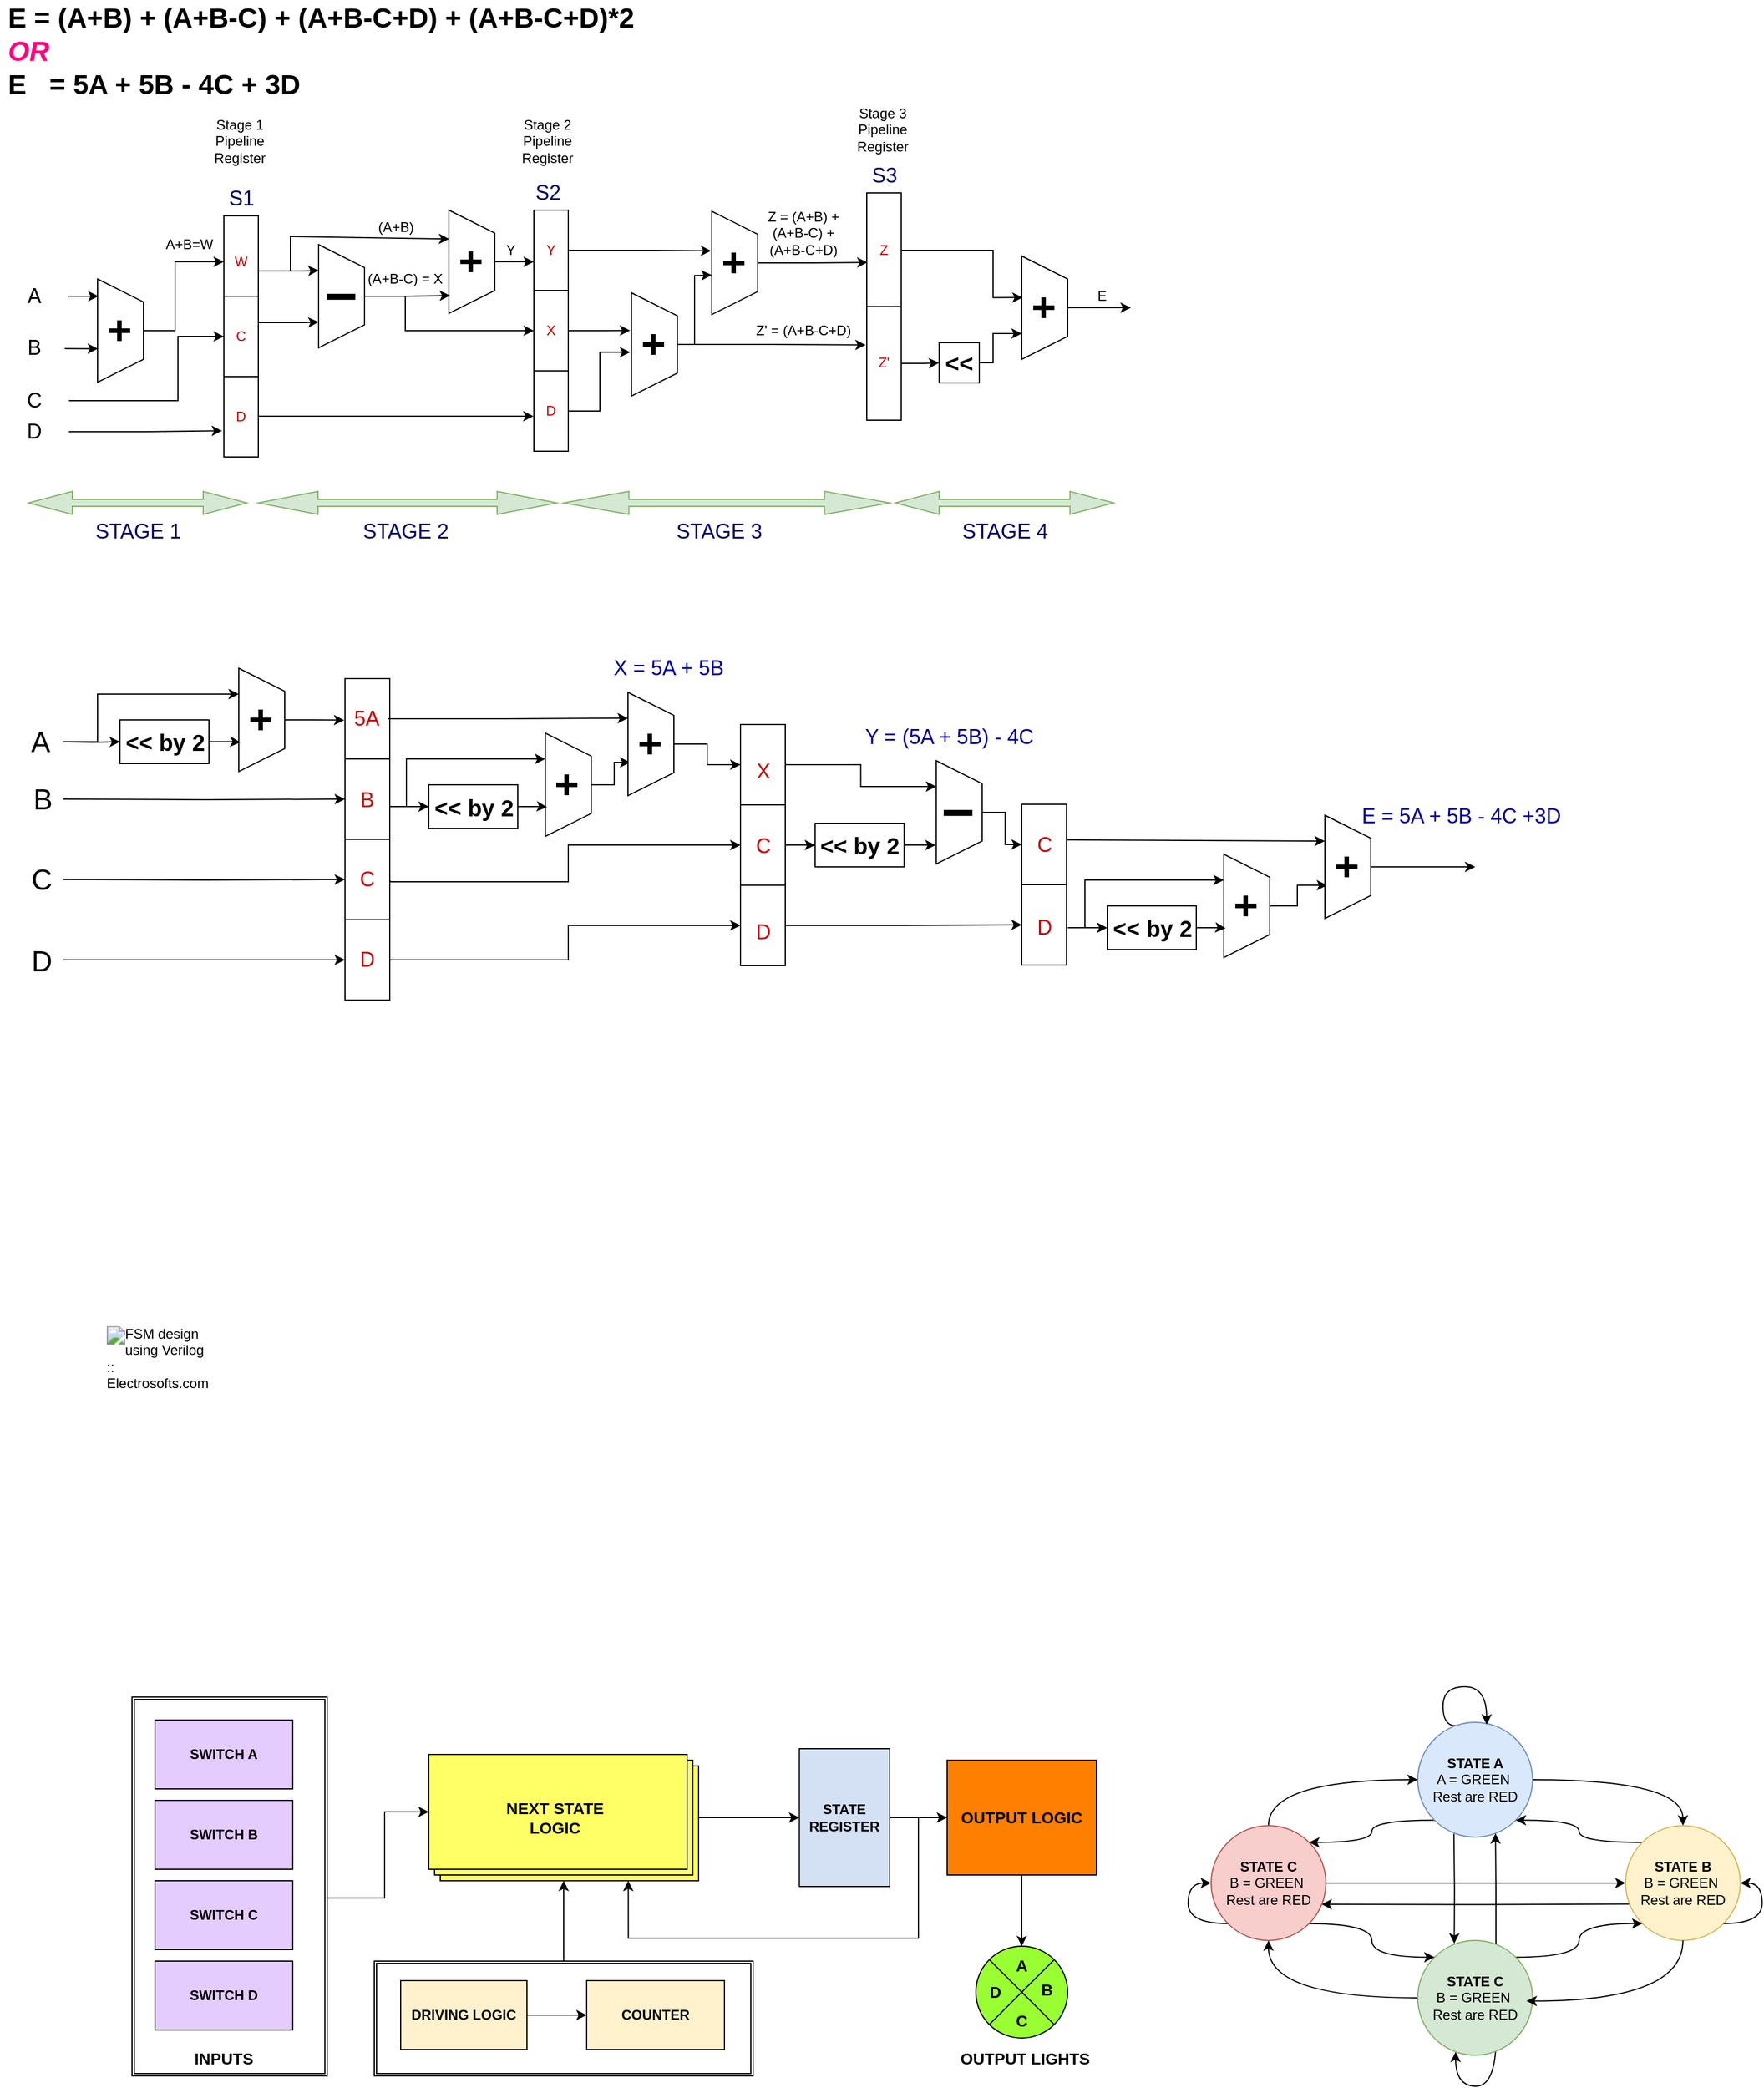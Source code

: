 <mxfile version="28.0.7">
  <diagram name="Page-1" id="_oAilhtV4cPBUMFtfc5y">
    <mxGraphModel dx="1478" dy="1663" grid="1" gridSize="10" guides="1" tooltips="1" connect="1" arrows="1" fold="1" page="1" pageScale="1" pageWidth="850" pageHeight="1100" math="0" shadow="0">
      <root>
        <mxCell id="0" />
        <mxCell id="1" parent="0" />
        <mxCell id="R9ZdVDWzcC7xUmS6zR7n-75" style="edgeStyle=orthogonalEdgeStyle;curved=1;rounded=0;orthogonalLoop=1;jettySize=auto;html=1;exitX=1;exitY=1;exitDx=0;exitDy=0;entryX=0.5;entryY=1;entryDx=0;entryDy=0;" edge="1" parent="1">
          <mxGeometry relative="1" as="geometry">
            <mxPoint x="1328.255" y="1684.305" as="sourcePoint" />
            <mxPoint x="1292.9" y="1698.95" as="targetPoint" />
            <Array as="points">
              <mxPoint x="1327.9" y="1728.95" />
              <mxPoint x="1292.9" y="1728.95" />
            </Array>
          </mxGeometry>
        </mxCell>
        <mxCell id="R9ZdVDWzcC7xUmS6zR7n-36" style="edgeStyle=orthogonalEdgeStyle;rounded=0;orthogonalLoop=1;jettySize=auto;html=1;" edge="1" parent="1" source="R9ZdVDWzcC7xUmS6zR7n-23" target="R9ZdVDWzcC7xUmS6zR7n-21">
          <mxGeometry relative="1" as="geometry" />
        </mxCell>
        <mxCell id="R9ZdVDWzcC7xUmS6zR7n-23" value="" style="shape=ext;double=1;rounded=0;whiteSpace=wrap;html=1;" vertex="1" parent="1">
          <mxGeometry x="351" y="1620" width="330" height="100" as="geometry" />
        </mxCell>
        <mxCell id="R9ZdVDWzcC7xUmS6zR7n-17" value="" style="shape=ext;double=1;rounded=0;whiteSpace=wrap;html=1;" vertex="1" parent="1">
          <mxGeometry x="140" y="1390" width="170" height="330" as="geometry" />
        </mxCell>
        <mxCell id="0gTN9KxVM-yiQhk3yRb8-19" value="" style="rounded=0;whiteSpace=wrap;html=1;" parent="1" vertex="1">
          <mxGeometry x="220" y="100" width="30" height="70" as="geometry" />
        </mxCell>
        <mxCell id="0gTN9KxVM-yiQhk3yRb8-20" value="" style="rounded=0;whiteSpace=wrap;html=1;" parent="1" vertex="1">
          <mxGeometry x="220" y="170" width="30" height="70" as="geometry" />
        </mxCell>
        <mxCell id="0gTN9KxVM-yiQhk3yRb8-21" value="" style="rounded=0;whiteSpace=wrap;html=1;" parent="1" vertex="1">
          <mxGeometry x="220" y="240" width="30" height="70" as="geometry" />
        </mxCell>
        <mxCell id="0gTN9KxVM-yiQhk3yRb8-2" value="&lt;b&gt;&lt;font style=&quot;font-size: 36px;&quot;&gt;+&lt;/font&gt;&lt;/b&gt;" style="shape=trapezoid;perimeter=trapezoidPerimeter;whiteSpace=wrap;html=1;fixedSize=1;rotation=90;" parent="1" vertex="1">
          <mxGeometry x="85" y="180" width="90" height="40" as="geometry" />
        </mxCell>
        <mxCell id="0gTN9KxVM-yiQhk3yRb8-3" value="&lt;span style=&quot;font-size: 18px;&quot;&gt;A&lt;/span&gt;" style="text;html=1;align=center;verticalAlign=middle;whiteSpace=wrap;rounded=0;" parent="1" vertex="1">
          <mxGeometry x="25" y="155" width="60" height="30" as="geometry" />
        </mxCell>
        <mxCell id="0gTN9KxVM-yiQhk3yRb8-4" value="&lt;span style=&quot;font-size: 18px;&quot;&gt;B&lt;/span&gt;" style="text;html=1;align=center;verticalAlign=middle;whiteSpace=wrap;rounded=0;" parent="1" vertex="1">
          <mxGeometry x="25" y="200" width="60" height="30" as="geometry" />
        </mxCell>
        <mxCell id="0gTN9KxVM-yiQhk3yRb8-5" style="edgeStyle=orthogonalEdgeStyle;rounded=0;orthogonalLoop=1;jettySize=auto;html=1;exitX=1;exitY=0.5;exitDx=0;exitDy=0;entryX=0.175;entryY=0.955;entryDx=0;entryDy=0;entryPerimeter=0;" parent="1" edge="1">
          <mxGeometry relative="1" as="geometry">
            <mxPoint x="84" y="170" as="sourcePoint" />
            <mxPoint x="110.8" y="170.75" as="targetPoint" />
          </mxGeometry>
        </mxCell>
        <mxCell id="0gTN9KxVM-yiQhk3yRb8-6" style="edgeStyle=orthogonalEdgeStyle;rounded=0;orthogonalLoop=1;jettySize=auto;html=1;exitX=0.939;exitY=0.522;exitDx=0;exitDy=0;entryX=0.677;entryY=1.066;entryDx=0;entryDy=0;entryPerimeter=0;exitPerimeter=0;" parent="1" source="0gTN9KxVM-yiQhk3yRb8-4" edge="1">
          <mxGeometry relative="1" as="geometry">
            <mxPoint x="88" y="215" as="sourcePoint" />
            <mxPoint x="110.36" y="215.93" as="targetPoint" />
          </mxGeometry>
        </mxCell>
        <mxCell id="0gTN9KxVM-yiQhk3yRb8-8" style="edgeStyle=orthogonalEdgeStyle;rounded=0;orthogonalLoop=1;jettySize=auto;html=1;entryX=0.25;entryY=0.5;entryDx=0;entryDy=0;entryPerimeter=0;" parent="1" source="0gTN9KxVM-yiQhk3yRb8-2" target="0gTN9KxVM-yiQhk3yRb8-15" edge="1">
          <mxGeometry relative="1" as="geometry">
            <mxPoint x="220.99" y="200.25" as="targetPoint" />
          </mxGeometry>
        </mxCell>
        <mxCell id="0gTN9KxVM-yiQhk3yRb8-25" style="edgeStyle=orthogonalEdgeStyle;rounded=0;orthogonalLoop=1;jettySize=auto;html=1;entryX=0.25;entryY=0.5;entryDx=0;entryDy=0;entryPerimeter=0;" parent="1" source="0gTN9KxVM-yiQhk3yRb8-9" target="0gTN9KxVM-yiQhk3yRb8-16" edge="1">
          <mxGeometry relative="1" as="geometry">
            <Array as="points">
              <mxPoint x="180" y="261" />
              <mxPoint x="180" y="205" />
            </Array>
          </mxGeometry>
        </mxCell>
        <mxCell id="0gTN9KxVM-yiQhk3yRb8-9" value="&lt;span style=&quot;font-size: 18px;&quot;&gt;C&lt;/span&gt;" style="text;html=1;align=center;verticalAlign=middle;whiteSpace=wrap;rounded=0;" parent="1" vertex="1">
          <mxGeometry x="25" y="246" width="60" height="30" as="geometry" />
        </mxCell>
        <mxCell id="0gTN9KxVM-yiQhk3yRb8-10" value="&lt;span style=&quot;font-size: 18px;&quot;&gt;D&lt;/span&gt;" style="text;html=1;align=center;verticalAlign=middle;whiteSpace=wrap;rounded=0;" parent="1" vertex="1">
          <mxGeometry x="25" y="273" width="60" height="30" as="geometry" />
        </mxCell>
        <mxCell id="0gTN9KxVM-yiQhk3yRb8-13" style="edgeStyle=orthogonalEdgeStyle;rounded=0;orthogonalLoop=1;jettySize=auto;html=1;entryX=-0.053;entryY=0.939;entryDx=0;entryDy=0;entryPerimeter=0;" parent="1" source="0gTN9KxVM-yiQhk3yRb8-10" edge="1">
          <mxGeometry relative="1" as="geometry">
            <mxPoint x="218.41" y="287.19" as="targetPoint" />
          </mxGeometry>
        </mxCell>
        <mxCell id="0gTN9KxVM-yiQhk3yRb8-14" value="&lt;font style=&quot;font-size: 12px;&quot;&gt;A+B=W&lt;/font&gt;" style="text;html=1;align=center;verticalAlign=middle;whiteSpace=wrap;rounded=0;" parent="1" vertex="1">
          <mxGeometry x="160" y="110" width="60" height="30" as="geometry" />
        </mxCell>
        <mxCell id="0gTN9KxVM-yiQhk3yRb8-34" style="edgeStyle=orthogonalEdgeStyle;rounded=0;orthogonalLoop=1;jettySize=auto;html=1;exitX=0.75;exitY=0;exitDx=0;exitDy=0;entryX=0.25;entryY=1;entryDx=0;entryDy=0;" parent="1" source="0gTN9KxVM-yiQhk3yRb8-15" target="0gTN9KxVM-yiQhk3yRb8-33" edge="1">
          <mxGeometry relative="1" as="geometry">
            <Array as="points">
              <mxPoint x="250" y="148" />
              <mxPoint x="290" y="148" />
            </Array>
          </mxGeometry>
        </mxCell>
        <mxCell id="0gTN9KxVM-yiQhk3yRb8-15" value="&lt;font style=&quot;font-size: 12px; color: rgb(204, 0, 0);&quot;&gt;W&lt;/font&gt;" style="text;html=1;align=center;verticalAlign=middle;whiteSpace=wrap;rounded=0;" parent="1" vertex="1">
          <mxGeometry x="205" y="125" width="60" height="30" as="geometry" />
        </mxCell>
        <mxCell id="0gTN9KxVM-yiQhk3yRb8-35" style="edgeStyle=orthogonalEdgeStyle;rounded=0;orthogonalLoop=1;jettySize=auto;html=1;exitX=0.75;exitY=0;exitDx=0;exitDy=0;entryX=0.75;entryY=1;entryDx=0;entryDy=0;" parent="1" source="0gTN9KxVM-yiQhk3yRb8-16" target="0gTN9KxVM-yiQhk3yRb8-33" edge="1">
          <mxGeometry relative="1" as="geometry">
            <Array as="points">
              <mxPoint x="250" y="193" />
              <mxPoint x="290" y="193" />
            </Array>
          </mxGeometry>
        </mxCell>
        <mxCell id="0gTN9KxVM-yiQhk3yRb8-16" value="&lt;font style=&quot;font-size: 12px; color: rgb(204, 0, 0);&quot;&gt;C&lt;/font&gt;" style="text;html=1;align=center;verticalAlign=middle;whiteSpace=wrap;rounded=0;" parent="1" vertex="1">
          <mxGeometry x="205" y="190" width="60" height="30" as="geometry" />
        </mxCell>
        <mxCell id="0gTN9KxVM-yiQhk3yRb8-17" value="&lt;font style=&quot;font-size: 12px; color: rgb(204, 0, 0);&quot;&gt;D&lt;/font&gt;" style="text;html=1;align=center;verticalAlign=middle;whiteSpace=wrap;rounded=0;" parent="1" vertex="1">
          <mxGeometry x="205" y="260" width="60" height="30" as="geometry" />
        </mxCell>
        <mxCell id="0gTN9KxVM-yiQhk3yRb8-27" value="" style="shape=doubleArrow;whiteSpace=wrap;html=1;fillColor=#d5e8d4;strokeColor=#82b366;" parent="1" vertex="1">
          <mxGeometry x="50" y="340" width="190" height="20" as="geometry" />
        </mxCell>
        <mxCell id="0gTN9KxVM-yiQhk3yRb8-28" value="&lt;span style=&quot;font-size: 18px;&quot;&gt;&lt;font style=&quot;color: rgb(0, 0, 102);&quot;&gt;STAGE 1&lt;/font&gt;&lt;/span&gt;" style="text;html=1;align=center;verticalAlign=middle;whiteSpace=wrap;rounded=0;" parent="1" vertex="1">
          <mxGeometry x="102.5" y="360" width="85" height="30" as="geometry" />
        </mxCell>
        <mxCell id="0gTN9KxVM-yiQhk3yRb8-29" value="&lt;span style=&quot;font-size: 18px;&quot;&gt;&lt;font style=&quot;color: rgb(0, 0, 102);&quot;&gt;S1&lt;/font&gt;&lt;/span&gt;" style="text;html=1;align=center;verticalAlign=middle;whiteSpace=wrap;rounded=0;" parent="1" vertex="1">
          <mxGeometry x="192.5" y="70" width="85" height="30" as="geometry" />
        </mxCell>
        <mxCell id="0gTN9KxVM-yiQhk3yRb8-30" value="Stage 1 Pipeline Register" style="text;html=1;align=center;verticalAlign=middle;whiteSpace=wrap;rounded=0;" parent="1" vertex="1">
          <mxGeometry x="190" y="10" width="87.5" height="50" as="geometry" />
        </mxCell>
        <mxCell id="0gTN9KxVM-yiQhk3yRb8-31" value="&lt;span style=&quot;font-size: 24px;&quot;&gt;&lt;b&gt;E =&amp;nbsp;(A+B) + (A+B-C) + (A+B-C+D) + (A+B-C+D)*2&lt;/b&gt;&lt;/span&gt;&lt;div&gt;&lt;span style=&quot;font-size: 24px;&quot;&gt;&lt;b&gt;&lt;i&gt;&lt;font style=&quot;color: rgb(255, 0, 128);&quot;&gt;OR&lt;/font&gt;&lt;/i&gt;&lt;/b&gt;&lt;/span&gt;&lt;/div&gt;&lt;div&gt;&lt;span style=&quot;font-size: 24px;&quot;&gt;&lt;b&gt;E&amp;nbsp; &amp;nbsp;= 5A + 5B - 4C + 3D&lt;/b&gt;&lt;/span&gt;&lt;/div&gt;" style="text;html=1;align=left;verticalAlign=middle;whiteSpace=wrap;rounded=0;" parent="1" vertex="1">
          <mxGeometry x="30" y="-88" width="970" height="90" as="geometry" />
        </mxCell>
        <mxCell id="0gTN9KxVM-yiQhk3yRb8-32" value="&lt;b&gt;&lt;font style=&quot;font-size: 36px;&quot;&gt;+&lt;/font&gt;&lt;/b&gt;" style="shape=trapezoid;perimeter=trapezoidPerimeter;whiteSpace=wrap;html=1;fixedSize=1;rotation=90;" parent="1" vertex="1">
          <mxGeometry x="391" y="120" width="90" height="40" as="geometry" />
        </mxCell>
        <mxCell id="0gTN9KxVM-yiQhk3yRb8-33" value="&lt;span style=&quot;font-size: 36px;&quot;&gt;&lt;b&gt;I&lt;/b&gt;&lt;/span&gt;" style="shape=trapezoid;perimeter=trapezoidPerimeter;whiteSpace=wrap;html=1;fixedSize=1;rotation=90;" parent="1" vertex="1">
          <mxGeometry x="277.5" y="150" width="90" height="40" as="geometry" />
        </mxCell>
        <mxCell id="0gTN9KxVM-yiQhk3yRb8-60" style="edgeStyle=orthogonalEdgeStyle;rounded=0;orthogonalLoop=1;jettySize=auto;html=1;exitX=0.5;exitY=1;exitDx=0;exitDy=0;entryX=0;entryY=0.5;entryDx=0;entryDy=0;" parent="1" source="0gTN9KxVM-yiQhk3yRb8-38" target="0gTN9KxVM-yiQhk3yRb8-47" edge="1">
          <mxGeometry relative="1" as="geometry" />
        </mxCell>
        <mxCell id="0gTN9KxVM-yiQhk3yRb8-38" value="&lt;font style=&quot;font-size: 12px;&quot;&gt;(A+B-C) = X&lt;/font&gt;" style="text;html=1;align=center;verticalAlign=middle;whiteSpace=wrap;rounded=0;" parent="1" vertex="1">
          <mxGeometry x="343" y="140" width="70" height="30" as="geometry" />
        </mxCell>
        <mxCell id="0gTN9KxVM-yiQhk3yRb8-42" value="" style="endArrow=classic;html=1;rounded=0;entryX=0.19;entryY=0.968;entryDx=0;entryDy=0;entryPerimeter=0;" parent="1" edge="1">
          <mxGeometry width="50" height="50" relative="1" as="geometry">
            <mxPoint x="278" y="148" as="sourcePoint" />
            <mxPoint x="416.28" y="120.1" as="targetPoint" />
            <Array as="points">
              <mxPoint x="278" y="118" />
            </Array>
          </mxGeometry>
        </mxCell>
        <mxCell id="0gTN9KxVM-yiQhk3yRb8-43" value="&lt;font style=&quot;font-size: 12px;&quot;&gt;(A+B)&lt;/font&gt;" style="text;html=1;align=center;verticalAlign=middle;whiteSpace=wrap;rounded=0;" parent="1" vertex="1">
          <mxGeometry x="340" y="95" width="60" height="30" as="geometry" />
        </mxCell>
        <mxCell id="0gTN9KxVM-yiQhk3yRb8-44" style="edgeStyle=orthogonalEdgeStyle;rounded=0;orthogonalLoop=1;jettySize=auto;html=1;entryX=0.827;entryY=0.974;entryDx=0;entryDy=0;entryPerimeter=0;" parent="1" source="0gTN9KxVM-yiQhk3yRb8-33" target="0gTN9KxVM-yiQhk3yRb8-32" edge="1">
          <mxGeometry relative="1" as="geometry" />
        </mxCell>
        <mxCell id="0gTN9KxVM-yiQhk3yRb8-46" value="" style="rounded=0;whiteSpace=wrap;html=1;" parent="1" vertex="1">
          <mxGeometry x="490" y="95" width="30" height="70" as="geometry" />
        </mxCell>
        <mxCell id="0gTN9KxVM-yiQhk3yRb8-47" value="" style="rounded=0;whiteSpace=wrap;html=1;" parent="1" vertex="1">
          <mxGeometry x="490" y="165" width="30" height="70" as="geometry" />
        </mxCell>
        <mxCell id="0gTN9KxVM-yiQhk3yRb8-48" value="" style="rounded=0;whiteSpace=wrap;html=1;" parent="1" vertex="1">
          <mxGeometry x="490" y="235" width="30" height="70" as="geometry" />
        </mxCell>
        <mxCell id="0gTN9KxVM-yiQhk3yRb8-49" style="edgeStyle=orthogonalEdgeStyle;rounded=0;orthogonalLoop=1;jettySize=auto;html=1;" parent="1" source="0gTN9KxVM-yiQhk3yRb8-32" edge="1">
          <mxGeometry relative="1" as="geometry">
            <mxPoint x="490" y="140" as="targetPoint" />
          </mxGeometry>
        </mxCell>
        <mxCell id="0gTN9KxVM-yiQhk3yRb8-50" style="edgeStyle=orthogonalEdgeStyle;rounded=0;orthogonalLoop=1;jettySize=auto;html=1;entryX=-0.01;entryY=0.565;entryDx=0;entryDy=0;entryPerimeter=0;exitX=0.75;exitY=0.485;exitDx=0;exitDy=0;exitPerimeter=0;" parent="1" source="0gTN9KxVM-yiQhk3yRb8-17" target="0gTN9KxVM-yiQhk3yRb8-48" edge="1">
          <mxGeometry relative="1" as="geometry" />
        </mxCell>
        <mxCell id="0gTN9KxVM-yiQhk3yRb8-61" value="&lt;font color=&quot;#cc0000&quot;&gt;Y&lt;/font&gt;" style="text;html=1;align=center;verticalAlign=middle;whiteSpace=wrap;rounded=0;" parent="1" vertex="1">
          <mxGeometry x="475" y="115" width="60" height="30" as="geometry" />
        </mxCell>
        <mxCell id="0gTN9KxVM-yiQhk3yRb8-62" value="&lt;font style=&quot;font-size: 12px;&quot;&gt;Y&lt;/font&gt;" style="text;html=1;align=center;verticalAlign=middle;whiteSpace=wrap;rounded=0;" parent="1" vertex="1">
          <mxGeometry x="440" y="115" width="60" height="30" as="geometry" />
        </mxCell>
        <mxCell id="0gTN9KxVM-yiQhk3yRb8-63" value="&lt;font color=&quot;#cc0000&quot;&gt;X&lt;/font&gt;" style="text;html=1;align=center;verticalAlign=middle;whiteSpace=wrap;rounded=0;" parent="1" vertex="1">
          <mxGeometry x="475" y="185" width="60" height="30" as="geometry" />
        </mxCell>
        <mxCell id="0gTN9KxVM-yiQhk3yRb8-64" value="&lt;font color=&quot;#cc0000&quot;&gt;D&lt;/font&gt;" style="text;html=1;align=center;verticalAlign=middle;whiteSpace=wrap;rounded=0;" parent="1" vertex="1">
          <mxGeometry x="475" y="255" width="60" height="30" as="geometry" />
        </mxCell>
        <mxCell id="0gTN9KxVM-yiQhk3yRb8-71" style="edgeStyle=orthogonalEdgeStyle;rounded=0;orthogonalLoop=1;jettySize=auto;html=1;entryX=-0.033;entryY=0.338;entryDx=0;entryDy=0;entryPerimeter=0;" parent="1" source="0gTN9KxVM-yiQhk3yRb8-66" target="0gTN9KxVM-yiQhk3yRb8-91" edge="1">
          <mxGeometry relative="1" as="geometry">
            <mxPoint x="710" y="212" as="targetPoint" />
          </mxGeometry>
        </mxCell>
        <mxCell id="0gTN9KxVM-yiQhk3yRb8-66" value="&lt;b&gt;&lt;font style=&quot;font-size: 36px;&quot;&gt;+&lt;/font&gt;&lt;/b&gt;" style="shape=trapezoid;perimeter=trapezoidPerimeter;whiteSpace=wrap;html=1;fixedSize=1;rotation=90;" parent="1" vertex="1">
          <mxGeometry x="550" y="192" width="90" height="40" as="geometry" />
        </mxCell>
        <mxCell id="0gTN9KxVM-yiQhk3yRb8-67" style="edgeStyle=orthogonalEdgeStyle;rounded=0;orthogonalLoop=1;jettySize=auto;html=1;entryX=0.365;entryY=1.027;entryDx=0;entryDy=0;entryPerimeter=0;" parent="1" source="0gTN9KxVM-yiQhk3yRb8-47" target="0gTN9KxVM-yiQhk3yRb8-66" edge="1">
          <mxGeometry relative="1" as="geometry">
            <mxPoint x="570" y="200" as="targetPoint" />
          </mxGeometry>
        </mxCell>
        <mxCell id="0gTN9KxVM-yiQhk3yRb8-68" style="edgeStyle=orthogonalEdgeStyle;rounded=0;orthogonalLoop=1;jettySize=auto;html=1;entryX=0.575;entryY=1.027;entryDx=0;entryDy=0;entryPerimeter=0;" parent="1" source="0gTN9KxVM-yiQhk3yRb8-48" target="0gTN9KxVM-yiQhk3yRb8-66" edge="1">
          <mxGeometry relative="1" as="geometry" />
        </mxCell>
        <mxCell id="0gTN9KxVM-yiQhk3yRb8-73" value="Z = (A+B) + (A+B-C) + (A+B-C+D)" style="text;html=1;align=center;verticalAlign=middle;whiteSpace=wrap;rounded=0;" parent="1" vertex="1">
          <mxGeometry x="680" y="100" width="90" height="30" as="geometry" />
        </mxCell>
        <mxCell id="0gTN9KxVM-yiQhk3yRb8-100" style="edgeStyle=orthogonalEdgeStyle;rounded=0;orthogonalLoop=1;jettySize=auto;html=1;entryX=0.75;entryY=1;entryDx=0;entryDy=0;" parent="1" source="0gTN9KxVM-yiQhk3yRb8-74" target="0gTN9KxVM-yiQhk3yRb8-98" edge="1">
          <mxGeometry relative="1" as="geometry">
            <Array as="points">
              <mxPoint x="890" y="228" />
              <mxPoint x="890" y="203" />
            </Array>
          </mxGeometry>
        </mxCell>
        <mxCell id="0gTN9KxVM-yiQhk3yRb8-74" value="&lt;b&gt;&lt;font style=&quot;font-size: 21px;&quot;&gt;&amp;lt;&amp;lt;&lt;/font&gt;&lt;/b&gt;" style="whiteSpace=wrap;html=1;aspect=fixed;" parent="1" vertex="1">
          <mxGeometry x="843" y="210.5" width="35" height="35" as="geometry" />
        </mxCell>
        <mxCell id="0gTN9KxVM-yiQhk3yRb8-82" style="edgeStyle=orthogonalEdgeStyle;rounded=0;orthogonalLoop=1;jettySize=auto;html=1;entryX=0;entryY=0.5;entryDx=0;entryDy=0;" parent="1" target="0gTN9KxVM-yiQhk3yRb8-117" edge="1">
          <mxGeometry relative="1" as="geometry">
            <mxPoint x="80" y="558" as="sourcePoint" />
            <mxPoint x="99" y="562.488" as="targetPoint" />
          </mxGeometry>
        </mxCell>
        <mxCell id="0gTN9KxVM-yiQhk3yRb8-116" style="edgeStyle=orthogonalEdgeStyle;rounded=0;orthogonalLoop=1;jettySize=auto;html=1;entryX=0.25;entryY=1;entryDx=0;entryDy=0;" parent="1" target="0gTN9KxVM-yiQhk3yRb8-83" edge="1">
          <mxGeometry relative="1" as="geometry">
            <mxPoint x="80" y="558" as="sourcePoint" />
            <Array as="points">
              <mxPoint x="110" y="558" />
              <mxPoint x="110" y="516" />
            </Array>
          </mxGeometry>
        </mxCell>
        <mxCell id="0gTN9KxVM-yiQhk3yRb8-81" value="&lt;font style=&quot;font-size: 25px;&quot;&gt;A&lt;/font&gt;" style="text;html=1;align=center;verticalAlign=middle;whiteSpace=wrap;rounded=0;" parent="1" vertex="1">
          <mxGeometry x="42" y="542" width="37" height="30" as="geometry" />
        </mxCell>
        <mxCell id="0gTN9KxVM-yiQhk3yRb8-83" value="&lt;b&gt;&lt;font style=&quot;font-size: 36px;&quot;&gt;+&lt;/font&gt;&lt;/b&gt;" style="shape=trapezoid;perimeter=trapezoidPerimeter;whiteSpace=wrap;html=1;fixedSize=1;rotation=90;" parent="1" vertex="1">
          <mxGeometry x="208" y="519" width="90" height="40" as="geometry" />
        </mxCell>
        <mxCell id="0gTN9KxVM-yiQhk3yRb8-85" value="&lt;b&gt;&lt;font style=&quot;font-size: 36px;&quot;&gt;+&lt;/font&gt;&lt;/b&gt;" style="shape=trapezoid;perimeter=trapezoidPerimeter;whiteSpace=wrap;html=1;fixedSize=1;rotation=90;" parent="1" vertex="1">
          <mxGeometry x="620" y="121" width="90" height="40" as="geometry" />
        </mxCell>
        <mxCell id="0gTN9KxVM-yiQhk3yRb8-87" style="edgeStyle=orthogonalEdgeStyle;rounded=0;orthogonalLoop=1;jettySize=auto;html=1;exitX=0.75;exitY=0.5;exitDx=0;exitDy=0;exitPerimeter=0;entryX=0.383;entryY=1.014;entryDx=0;entryDy=0;entryPerimeter=0;" parent="1" source="0gTN9KxVM-yiQhk3yRb8-61" target="0gTN9KxVM-yiQhk3yRb8-85" edge="1">
          <mxGeometry relative="1" as="geometry">
            <mxPoint x="640" y="120" as="targetPoint" />
          </mxGeometry>
        </mxCell>
        <mxCell id="0gTN9KxVM-yiQhk3yRb8-88" value="" style="endArrow=classic;html=1;rounded=0;entryX=0.75;entryY=1;entryDx=0;entryDy=0;" parent="1" edge="1">
          <mxGeometry width="50" height="50" relative="1" as="geometry">
            <mxPoint x="630" y="212" as="sourcePoint" />
            <mxPoint x="645" y="151.5" as="targetPoint" />
            <Array as="points">
              <mxPoint x="630" y="152" />
            </Array>
          </mxGeometry>
        </mxCell>
        <mxCell id="0gTN9KxVM-yiQhk3yRb8-89" value="" style="rounded=0;whiteSpace=wrap;html=1;" parent="1" vertex="1">
          <mxGeometry x="780" y="80" width="30" height="99" as="geometry" />
        </mxCell>
        <mxCell id="0gTN9KxVM-yiQhk3yRb8-96" style="edgeStyle=orthogonalEdgeStyle;rounded=0;orthogonalLoop=1;jettySize=auto;html=1;entryX=0;entryY=0.5;entryDx=0;entryDy=0;" parent="1" source="0gTN9KxVM-yiQhk3yRb8-91" target="0gTN9KxVM-yiQhk3yRb8-74" edge="1">
          <mxGeometry relative="1" as="geometry" />
        </mxCell>
        <mxCell id="0gTN9KxVM-yiQhk3yRb8-91" value="" style="rounded=0;whiteSpace=wrap;html=1;" parent="1" vertex="1">
          <mxGeometry x="780" y="179" width="30" height="99" as="geometry" />
        </mxCell>
        <mxCell id="0gTN9KxVM-yiQhk3yRb8-92" style="edgeStyle=orthogonalEdgeStyle;rounded=0;orthogonalLoop=1;jettySize=auto;html=1;entryX=0.021;entryY=0.612;entryDx=0;entryDy=0;entryPerimeter=0;" parent="1" source="0gTN9KxVM-yiQhk3yRb8-85" target="0gTN9KxVM-yiQhk3yRb8-89" edge="1">
          <mxGeometry relative="1" as="geometry" />
        </mxCell>
        <mxCell id="0gTN9KxVM-yiQhk3yRb8-93" value="Z&#39; = (A+B-C+D)" style="text;html=1;align=center;verticalAlign=middle;whiteSpace=wrap;rounded=0;" parent="1" vertex="1">
          <mxGeometry x="680" y="185" width="90" height="30" as="geometry" />
        </mxCell>
        <mxCell id="0gTN9KxVM-yiQhk3yRb8-94" value="&lt;font color=&quot;#cc0000&quot;&gt;Z&lt;/font&gt;" style="text;html=1;align=center;verticalAlign=middle;whiteSpace=wrap;rounded=0;" parent="1" vertex="1">
          <mxGeometry x="765" y="115" width="60" height="30" as="geometry" />
        </mxCell>
        <mxCell id="0gTN9KxVM-yiQhk3yRb8-95" value="&lt;font color=&quot;#cc0000&quot;&gt;Z&#39;&lt;/font&gt;" style="text;html=1;align=center;verticalAlign=middle;whiteSpace=wrap;rounded=0;" parent="1" vertex="1">
          <mxGeometry x="765" y="213" width="60" height="30" as="geometry" />
        </mxCell>
        <mxCell id="0gTN9KxVM-yiQhk3yRb8-101" style="edgeStyle=orthogonalEdgeStyle;rounded=0;orthogonalLoop=1;jettySize=auto;html=1;" parent="1" source="0gTN9KxVM-yiQhk3yRb8-98" edge="1">
          <mxGeometry relative="1" as="geometry">
            <mxPoint x="1010" y="180" as="targetPoint" />
          </mxGeometry>
        </mxCell>
        <mxCell id="0gTN9KxVM-yiQhk3yRb8-98" value="&lt;b&gt;&lt;font style=&quot;font-size: 36px;&quot;&gt;+&lt;/font&gt;&lt;/b&gt;" style="shape=trapezoid;perimeter=trapezoidPerimeter;whiteSpace=wrap;html=1;fixedSize=1;rotation=90;" parent="1" vertex="1">
          <mxGeometry x="890" y="160" width="90" height="40" as="geometry" />
        </mxCell>
        <mxCell id="0gTN9KxVM-yiQhk3yRb8-99" style="edgeStyle=orthogonalEdgeStyle;rounded=0;orthogonalLoop=1;jettySize=auto;html=1;entryX=0.402;entryY=0.981;entryDx=0;entryDy=0;entryPerimeter=0;exitX=0.75;exitY=0.5;exitDx=0;exitDy=0;exitPerimeter=0;" parent="1" source="0gTN9KxVM-yiQhk3yRb8-94" target="0gTN9KxVM-yiQhk3yRb8-98" edge="1">
          <mxGeometry relative="1" as="geometry">
            <Array as="points">
              <mxPoint x="890" y="130" />
              <mxPoint x="890" y="171" />
            </Array>
          </mxGeometry>
        </mxCell>
        <mxCell id="0gTN9KxVM-yiQhk3yRb8-102" value="E" style="text;html=1;align=center;verticalAlign=middle;whiteSpace=wrap;rounded=0;" parent="1" vertex="1">
          <mxGeometry x="940" y="155" width="90" height="30" as="geometry" />
        </mxCell>
        <mxCell id="0gTN9KxVM-yiQhk3yRb8-103" value="&lt;span style=&quot;font-size: 18px;&quot;&gt;&lt;font style=&quot;color: rgb(0, 0, 102);&quot;&gt;S2&lt;/font&gt;&lt;/span&gt;" style="text;html=1;align=center;verticalAlign=middle;whiteSpace=wrap;rounded=0;" parent="1" vertex="1">
          <mxGeometry x="460" y="65" width="85" height="30" as="geometry" />
        </mxCell>
        <mxCell id="0gTN9KxVM-yiQhk3yRb8-104" value="&lt;span style=&quot;font-size: 18px;&quot;&gt;&lt;font style=&quot;color: rgb(0, 0, 102);&quot;&gt;S3&lt;/font&gt;&lt;/span&gt;" style="text;html=1;align=center;verticalAlign=middle;whiteSpace=wrap;rounded=0;" parent="1" vertex="1">
          <mxGeometry x="752.5" y="50" width="85" height="30" as="geometry" />
        </mxCell>
        <mxCell id="0gTN9KxVM-yiQhk3yRb8-105" value="Stage 2 Pipeline Register" style="text;html=1;align=center;verticalAlign=middle;whiteSpace=wrap;rounded=0;" parent="1" vertex="1">
          <mxGeometry x="457.5" y="10" width="87.5" height="50" as="geometry" />
        </mxCell>
        <mxCell id="0gTN9KxVM-yiQhk3yRb8-106" value="Stage 3 Pipeline Register" style="text;html=1;align=center;verticalAlign=middle;whiteSpace=wrap;rounded=0;" parent="1" vertex="1">
          <mxGeometry x="750" width="87.5" height="50" as="geometry" />
        </mxCell>
        <mxCell id="0gTN9KxVM-yiQhk3yRb8-107" value="" style="shape=doubleArrow;whiteSpace=wrap;html=1;fillColor=#d5e8d4;strokeColor=#82b366;" parent="1" vertex="1">
          <mxGeometry x="250" y="340" width="260" height="20" as="geometry" />
        </mxCell>
        <mxCell id="0gTN9KxVM-yiQhk3yRb8-108" value="&lt;span style=&quot;font-size: 18px;&quot;&gt;&lt;font style=&quot;color: rgb(0, 0, 102);&quot;&gt;STAGE 2&lt;/font&gt;&lt;/span&gt;" style="text;html=1;align=center;verticalAlign=middle;whiteSpace=wrap;rounded=0;" parent="1" vertex="1">
          <mxGeometry x="335.5" y="360" width="85" height="30" as="geometry" />
        </mxCell>
        <mxCell id="0gTN9KxVM-yiQhk3yRb8-109" value="" style="shape=doubleArrow;whiteSpace=wrap;html=1;fillColor=#d5e8d4;strokeColor=#82b366;" parent="1" vertex="1">
          <mxGeometry x="516" y="340" width="284" height="20" as="geometry" />
        </mxCell>
        <mxCell id="0gTN9KxVM-yiQhk3yRb8-110" value="&lt;span style=&quot;font-size: 18px;&quot;&gt;&lt;font style=&quot;color: rgb(0, 0, 102);&quot;&gt;STAGE 3&lt;/font&gt;&lt;/span&gt;" style="text;html=1;align=center;verticalAlign=middle;whiteSpace=wrap;rounded=0;" parent="1" vertex="1">
          <mxGeometry x="608.5" y="360" width="85" height="30" as="geometry" />
        </mxCell>
        <mxCell id="0gTN9KxVM-yiQhk3yRb8-111" value="" style="shape=doubleArrow;whiteSpace=wrap;html=1;fillColor=#d5e8d4;strokeColor=#82b366;" parent="1" vertex="1">
          <mxGeometry x="805" y="340" width="190" height="20" as="geometry" />
        </mxCell>
        <mxCell id="0gTN9KxVM-yiQhk3yRb8-112" value="&lt;span style=&quot;font-size: 18px;&quot;&gt;&lt;font style=&quot;color: rgb(0, 0, 102);&quot;&gt;STAGE 4&lt;/font&gt;&lt;/span&gt;" style="text;html=1;align=center;verticalAlign=middle;whiteSpace=wrap;rounded=0;" parent="1" vertex="1">
          <mxGeometry x="857.5" y="360" width="85" height="30" as="geometry" />
        </mxCell>
        <mxCell id="0gTN9KxVM-yiQhk3yRb8-117" value="&lt;b&gt;&lt;font style=&quot;font-size: 20px;&quot;&gt;&amp;lt;&amp;lt; by 2&lt;/font&gt;&lt;/b&gt;" style="rounded=0;whiteSpace=wrap;html=1;" parent="1" vertex="1">
          <mxGeometry x="129.5" y="539" width="77.5" height="38" as="geometry" />
        </mxCell>
        <mxCell id="0gTN9KxVM-yiQhk3yRb8-118" style="edgeStyle=orthogonalEdgeStyle;rounded=0;orthogonalLoop=1;jettySize=auto;html=1;entryX=0.716;entryY=0.962;entryDx=0;entryDy=0;entryPerimeter=0;" parent="1" source="0gTN9KxVM-yiQhk3yRb8-117" target="0gTN9KxVM-yiQhk3yRb8-83" edge="1">
          <mxGeometry relative="1" as="geometry" />
        </mxCell>
        <mxCell id="0gTN9KxVM-yiQhk3yRb8-119" style="edgeStyle=orthogonalEdgeStyle;rounded=0;orthogonalLoop=1;jettySize=auto;html=1;entryX=0.125;entryY=0.184;entryDx=0;entryDy=0;entryPerimeter=0;" parent="1" source="0gTN9KxVM-yiQhk3yRb8-83" edge="1">
          <mxGeometry relative="1" as="geometry">
            <mxPoint x="324.875" y="539.24" as="targetPoint" />
          </mxGeometry>
        </mxCell>
        <mxCell id="0gTN9KxVM-yiQhk3yRb8-120" value="" style="rounded=0;whiteSpace=wrap;html=1;" parent="1" vertex="1">
          <mxGeometry x="325.5" y="503" width="39" height="70" as="geometry" />
        </mxCell>
        <mxCell id="0gTN9KxVM-yiQhk3yRb8-142" style="edgeStyle=orthogonalEdgeStyle;rounded=0;orthogonalLoop=1;jettySize=auto;html=1;entryX=0.25;entryY=1;entryDx=0;entryDy=0;" parent="1" source="0gTN9KxVM-yiQhk3yRb8-121" target="0gTN9KxVM-yiQhk3yRb8-141" edge="1">
          <mxGeometry relative="1" as="geometry" />
        </mxCell>
        <mxCell id="0gTN9KxVM-yiQhk3yRb8-121" value="&lt;font style=&quot;font-size: 18px; color: rgb(204, 0, 0);&quot;&gt;5A&lt;/font&gt;" style="text;html=1;align=center;verticalAlign=middle;whiteSpace=wrap;rounded=0;" parent="1" vertex="1">
          <mxGeometry x="326" y="523" width="37" height="30" as="geometry" />
        </mxCell>
        <mxCell id="0gTN9KxVM-yiQhk3yRb8-146" style="edgeStyle=orthogonalEdgeStyle;rounded=0;orthogonalLoop=1;jettySize=auto;html=1;entryX=0;entryY=0.5;entryDx=0;entryDy=0;" parent="1" target="0gTN9KxVM-yiQhk3yRb8-125" edge="1">
          <mxGeometry relative="1" as="geometry">
            <mxPoint x="320" y="608" as="targetPoint" />
            <mxPoint x="80" y="608" as="sourcePoint" />
          </mxGeometry>
        </mxCell>
        <mxCell id="0gTN9KxVM-yiQhk3yRb8-122" value="&lt;font style=&quot;font-size: 25px;&quot;&gt;B&lt;/font&gt;" style="text;html=1;align=center;verticalAlign=middle;whiteSpace=wrap;rounded=0;" parent="1" vertex="1">
          <mxGeometry x="44" y="592" width="37" height="30" as="geometry" />
        </mxCell>
        <mxCell id="0gTN9KxVM-yiQhk3yRb8-125" value="" style="rounded=0;whiteSpace=wrap;html=1;" parent="1" vertex="1">
          <mxGeometry x="325.5" y="573" width="39" height="70" as="geometry" />
        </mxCell>
        <mxCell id="0gTN9KxVM-yiQhk3yRb8-126" value="&lt;font style=&quot;font-size: 18px; color: rgb(204, 0, 0);&quot;&gt;B&lt;/font&gt;" style="text;html=1;align=center;verticalAlign=middle;whiteSpace=wrap;rounded=0;" parent="1" vertex="1">
          <mxGeometry x="333" y="594" width="24" height="30" as="geometry" />
        </mxCell>
        <mxCell id="0gTN9KxVM-yiQhk3yRb8-127" value="" style="rounded=0;whiteSpace=wrap;html=1;" parent="1" vertex="1">
          <mxGeometry x="325.5" y="643" width="39" height="70" as="geometry" />
        </mxCell>
        <mxCell id="0gTN9KxVM-yiQhk3yRb8-158" style="edgeStyle=orthogonalEdgeStyle;rounded=0;orthogonalLoop=1;jettySize=auto;html=1;entryX=0;entryY=0.5;entryDx=0;entryDy=0;" parent="1" source="0gTN9KxVM-yiQhk3yRb8-128" target="0gTN9KxVM-yiQhk3yRb8-154" edge="1">
          <mxGeometry relative="1" as="geometry">
            <Array as="points">
              <mxPoint x="520" y="748" />
              <mxPoint x="520" y="718" />
            </Array>
          </mxGeometry>
        </mxCell>
        <mxCell id="0gTN9KxVM-yiQhk3yRb8-128" value="" style="rounded=0;whiteSpace=wrap;html=1;" parent="1" vertex="1">
          <mxGeometry x="325.5" y="713" width="39" height="70" as="geometry" />
        </mxCell>
        <mxCell id="0gTN9KxVM-yiQhk3yRb8-135" style="edgeStyle=orthogonalEdgeStyle;rounded=0;orthogonalLoop=1;jettySize=auto;html=1;entryX=0;entryY=0.5;entryDx=0;entryDy=0;" parent="1" target="0gTN9KxVM-yiQhk3yRb8-138" edge="1">
          <mxGeometry relative="1" as="geometry">
            <mxPoint x="364" y="614.5" as="sourcePoint" />
            <mxPoint x="418" y="618.988" as="targetPoint" />
          </mxGeometry>
        </mxCell>
        <mxCell id="0gTN9KxVM-yiQhk3yRb8-136" style="edgeStyle=orthogonalEdgeStyle;rounded=0;orthogonalLoop=1;jettySize=auto;html=1;entryX=0.25;entryY=1;entryDx=0;entryDy=0;" parent="1" target="0gTN9KxVM-yiQhk3yRb8-137" edge="1">
          <mxGeometry relative="1" as="geometry">
            <mxPoint x="364" y="614.5" as="sourcePoint" />
            <Array as="points">
              <mxPoint x="379" y="614.5" />
              <mxPoint x="379" y="573.5" />
            </Array>
          </mxGeometry>
        </mxCell>
        <mxCell id="0gTN9KxVM-yiQhk3yRb8-137" value="&lt;b&gt;&lt;font style=&quot;font-size: 36px;&quot;&gt;+&lt;/font&gt;&lt;/b&gt;" style="shape=trapezoid;perimeter=trapezoidPerimeter;whiteSpace=wrap;html=1;fixedSize=1;rotation=90;" parent="1" vertex="1">
          <mxGeometry x="475" y="575.5" width="90" height="40" as="geometry" />
        </mxCell>
        <mxCell id="0gTN9KxVM-yiQhk3yRb8-138" value="&lt;b&gt;&lt;font style=&quot;font-size: 20px;&quot;&gt;&amp;lt;&amp;lt; by 2&lt;/font&gt;&lt;/b&gt;" style="rounded=0;whiteSpace=wrap;html=1;" parent="1" vertex="1">
          <mxGeometry x="398.5" y="595.5" width="77.5" height="38" as="geometry" />
        </mxCell>
        <mxCell id="0gTN9KxVM-yiQhk3yRb8-139" style="edgeStyle=orthogonalEdgeStyle;rounded=0;orthogonalLoop=1;jettySize=auto;html=1;entryX=0.716;entryY=0.962;entryDx=0;entryDy=0;entryPerimeter=0;" parent="1" source="0gTN9KxVM-yiQhk3yRb8-138" target="0gTN9KxVM-yiQhk3yRb8-137" edge="1">
          <mxGeometry relative="1" as="geometry" />
        </mxCell>
        <mxCell id="0gTN9KxVM-yiQhk3yRb8-140" style="edgeStyle=orthogonalEdgeStyle;rounded=0;orthogonalLoop=1;jettySize=auto;html=1;entryX=0.678;entryY=0.95;entryDx=0;entryDy=0;entryPerimeter=0;" parent="1" source="0gTN9KxVM-yiQhk3yRb8-137" target="0gTN9KxVM-yiQhk3yRb8-141" edge="1">
          <mxGeometry relative="1" as="geometry">
            <mxPoint x="643.875" y="595.74" as="targetPoint" />
            <Array as="points" />
          </mxGeometry>
        </mxCell>
        <mxCell id="0gTN9KxVM-yiQhk3yRb8-155" style="edgeStyle=orthogonalEdgeStyle;rounded=0;orthogonalLoop=1;jettySize=auto;html=1;entryX=0;entryY=0.5;entryDx=0;entryDy=0;" parent="1" source="0gTN9KxVM-yiQhk3yRb8-141" target="0gTN9KxVM-yiQhk3yRb8-152" edge="1">
          <mxGeometry relative="1" as="geometry" />
        </mxCell>
        <mxCell id="0gTN9KxVM-yiQhk3yRb8-141" value="&lt;b&gt;&lt;font style=&quot;font-size: 36px;&quot;&gt;+&lt;/font&gt;&lt;/b&gt;" style="shape=trapezoid;perimeter=trapezoidPerimeter;whiteSpace=wrap;html=1;fixedSize=1;rotation=90;" parent="1" vertex="1">
          <mxGeometry x="547" y="540" width="90" height="40" as="geometry" />
        </mxCell>
        <mxCell id="0gTN9KxVM-yiQhk3yRb8-144" style="edgeStyle=orthogonalEdgeStyle;rounded=0;orthogonalLoop=1;jettySize=auto;html=1;entryX=0;entryY=0.5;entryDx=0;entryDy=0;" parent="1" target="0gTN9KxVM-yiQhk3yRb8-127" edge="1">
          <mxGeometry relative="1" as="geometry">
            <mxPoint x="80" y="678" as="sourcePoint" />
          </mxGeometry>
        </mxCell>
        <mxCell id="0gTN9KxVM-yiQhk3yRb8-143" value="&lt;font style=&quot;font-size: 25px;&quot;&gt;C&lt;/font&gt;" style="text;html=1;align=center;verticalAlign=middle;whiteSpace=wrap;rounded=0;" parent="1" vertex="1">
          <mxGeometry x="43" y="662" width="37" height="30" as="geometry" />
        </mxCell>
        <mxCell id="0gTN9KxVM-yiQhk3yRb8-188" style="edgeStyle=orthogonalEdgeStyle;rounded=0;orthogonalLoop=1;jettySize=auto;html=1;entryX=0;entryY=0.5;entryDx=0;entryDy=0;" parent="1" source="0gTN9KxVM-yiQhk3yRb8-147" target="0gTN9KxVM-yiQhk3yRb8-128" edge="1">
          <mxGeometry relative="1" as="geometry" />
        </mxCell>
        <mxCell id="0gTN9KxVM-yiQhk3yRb8-147" value="&lt;font style=&quot;font-size: 25px;&quot;&gt;D&lt;/font&gt;" style="text;html=1;align=center;verticalAlign=middle;whiteSpace=wrap;rounded=0;" parent="1" vertex="1">
          <mxGeometry x="43" y="733" width="37" height="30" as="geometry" />
        </mxCell>
        <mxCell id="0gTN9KxVM-yiQhk3yRb8-156" style="edgeStyle=orthogonalEdgeStyle;rounded=0;orthogonalLoop=1;jettySize=auto;html=1;entryX=0;entryY=0.5;entryDx=0;entryDy=0;" parent="1" target="0gTN9KxVM-yiQhk3yRb8-153" edge="1">
          <mxGeometry relative="1" as="geometry">
            <mxPoint x="365" y="679" as="sourcePoint" />
            <mxPoint x="665" y="648" as="targetPoint" />
            <Array as="points">
              <mxPoint x="365" y="680" />
              <mxPoint x="520" y="680" />
              <mxPoint x="520" y="648" />
            </Array>
          </mxGeometry>
        </mxCell>
        <mxCell id="0gTN9KxVM-yiQhk3yRb8-149" value="&lt;font style=&quot;font-size: 18px; color: rgb(204, 0, 0);&quot;&gt;C&lt;/font&gt;" style="text;html=1;align=center;verticalAlign=middle;whiteSpace=wrap;rounded=0;" parent="1" vertex="1">
          <mxGeometry x="333" y="663" width="24" height="30" as="geometry" />
        </mxCell>
        <mxCell id="0gTN9KxVM-yiQhk3yRb8-150" value="&lt;font style=&quot;font-size: 18px; color: rgb(204, 0, 0);&quot;&gt;D&lt;/font&gt;" style="text;html=1;align=center;verticalAlign=middle;whiteSpace=wrap;rounded=0;" parent="1" vertex="1">
          <mxGeometry x="333" y="733" width="24" height="30" as="geometry" />
        </mxCell>
        <mxCell id="0gTN9KxVM-yiQhk3yRb8-151" value="&lt;font style=&quot;font-size: 18px; color: rgb(0, 0, 153);&quot;&gt;X = 5A + 5B&lt;/font&gt;" style="text;html=1;align=center;verticalAlign=middle;whiteSpace=wrap;rounded=0;" parent="1" vertex="1">
          <mxGeometry x="545" y="479" width="125" height="30" as="geometry" />
        </mxCell>
        <mxCell id="0gTN9KxVM-yiQhk3yRb8-169" style="edgeStyle=orthogonalEdgeStyle;rounded=0;orthogonalLoop=1;jettySize=auto;html=1;entryX=0.25;entryY=1;entryDx=0;entryDy=0;" parent="1" source="0gTN9KxVM-yiQhk3yRb8-152" target="0gTN9KxVM-yiQhk3yRb8-165" edge="1">
          <mxGeometry relative="1" as="geometry" />
        </mxCell>
        <mxCell id="0gTN9KxVM-yiQhk3yRb8-152" value="" style="rounded=0;whiteSpace=wrap;html=1;" parent="1" vertex="1">
          <mxGeometry x="670" y="543" width="39" height="70" as="geometry" />
        </mxCell>
        <mxCell id="0gTN9KxVM-yiQhk3yRb8-160" style="edgeStyle=orthogonalEdgeStyle;rounded=0;orthogonalLoop=1;jettySize=auto;html=1;entryX=0;entryY=0.5;entryDx=0;entryDy=0;" parent="1" source="0gTN9KxVM-yiQhk3yRb8-153" target="0gTN9KxVM-yiQhk3yRb8-159" edge="1">
          <mxGeometry relative="1" as="geometry" />
        </mxCell>
        <mxCell id="0gTN9KxVM-yiQhk3yRb8-153" value="" style="rounded=0;whiteSpace=wrap;html=1;" parent="1" vertex="1">
          <mxGeometry x="670" y="613" width="39" height="70" as="geometry" />
        </mxCell>
        <mxCell id="0gTN9KxVM-yiQhk3yRb8-164" style="edgeStyle=orthogonalEdgeStyle;rounded=0;orthogonalLoop=1;jettySize=auto;html=1;entryX=0;entryY=0.5;entryDx=0;entryDy=0;" parent="1" source="0gTN9KxVM-yiQhk3yRb8-154" target="0gTN9KxVM-yiQhk3yRb8-162" edge="1">
          <mxGeometry relative="1" as="geometry" />
        </mxCell>
        <mxCell id="0gTN9KxVM-yiQhk3yRb8-154" value="" style="rounded=0;whiteSpace=wrap;html=1;" parent="1" vertex="1">
          <mxGeometry x="670" y="683" width="39" height="70" as="geometry" />
        </mxCell>
        <mxCell id="0gTN9KxVM-yiQhk3yRb8-168" style="edgeStyle=orthogonalEdgeStyle;rounded=0;orthogonalLoop=1;jettySize=auto;html=1;" parent="1" source="0gTN9KxVM-yiQhk3yRb8-159" edge="1">
          <mxGeometry relative="1" as="geometry">
            <mxPoint x="840" y="648.0" as="targetPoint" />
          </mxGeometry>
        </mxCell>
        <mxCell id="0gTN9KxVM-yiQhk3yRb8-159" value="&lt;b&gt;&lt;font style=&quot;font-size: 20px;&quot;&gt;&amp;lt;&amp;lt; by 2&lt;/font&gt;&lt;/b&gt;" style="rounded=0;whiteSpace=wrap;html=1;" parent="1" vertex="1">
          <mxGeometry x="735" y="629" width="77.5" height="38" as="geometry" />
        </mxCell>
        <mxCell id="0gTN9KxVM-yiQhk3yRb8-161" value="" style="rounded=0;whiteSpace=wrap;html=1;" parent="1" vertex="1">
          <mxGeometry x="915" y="612.5" width="39" height="70" as="geometry" />
        </mxCell>
        <mxCell id="0gTN9KxVM-yiQhk3yRb8-162" value="" style="rounded=0;whiteSpace=wrap;html=1;" parent="1" vertex="1">
          <mxGeometry x="915" y="682.5" width="39" height="70" as="geometry" />
        </mxCell>
        <mxCell id="0gTN9KxVM-yiQhk3yRb8-170" style="edgeStyle=orthogonalEdgeStyle;rounded=0;orthogonalLoop=1;jettySize=auto;html=1;entryX=0;entryY=0.5;entryDx=0;entryDy=0;" parent="1" source="0gTN9KxVM-yiQhk3yRb8-165" target="0gTN9KxVM-yiQhk3yRb8-161" edge="1">
          <mxGeometry relative="1" as="geometry" />
        </mxCell>
        <mxCell id="0gTN9KxVM-yiQhk3yRb8-165" value="&lt;span style=&quot;font-size: 36px;&quot;&gt;&lt;b&gt;I&lt;/b&gt;&lt;/span&gt;" style="shape=trapezoid;perimeter=trapezoidPerimeter;whiteSpace=wrap;html=1;fixedSize=1;rotation=90;" parent="1" vertex="1">
          <mxGeometry x="815.5" y="599.5" width="90" height="40" as="geometry" />
        </mxCell>
        <mxCell id="0gTN9KxVM-yiQhk3yRb8-171" value="&lt;font style=&quot;font-size: 18px; color: rgb(0, 0, 153);&quot;&gt;Y = (5A + 5B) - 4C&lt;/font&gt;" style="text;html=1;align=center;verticalAlign=middle;whiteSpace=wrap;rounded=0;" parent="1" vertex="1">
          <mxGeometry x="767" y="539" width="170" height="30" as="geometry" />
        </mxCell>
        <mxCell id="0gTN9KxVM-yiQhk3yRb8-172" style="edgeStyle=orthogonalEdgeStyle;rounded=0;orthogonalLoop=1;jettySize=auto;html=1;entryX=0.25;entryY=1;entryDx=0;entryDy=0;" parent="1" target="0gTN9KxVM-yiQhk3yRb8-179" edge="1">
          <mxGeometry relative="1" as="geometry">
            <mxPoint x="954" y="643.5" as="sourcePoint" />
          </mxGeometry>
        </mxCell>
        <mxCell id="0gTN9KxVM-yiQhk3yRb8-173" style="edgeStyle=orthogonalEdgeStyle;rounded=0;orthogonalLoop=1;jettySize=auto;html=1;entryX=0;entryY=0.5;entryDx=0;entryDy=0;" parent="1" target="0gTN9KxVM-yiQhk3yRb8-176" edge="1">
          <mxGeometry relative="1" as="geometry">
            <mxPoint x="955" y="720" as="sourcePoint" />
            <mxPoint x="1009" y="724.488" as="targetPoint" />
          </mxGeometry>
        </mxCell>
        <mxCell id="0gTN9KxVM-yiQhk3yRb8-174" style="edgeStyle=orthogonalEdgeStyle;rounded=0;orthogonalLoop=1;jettySize=auto;html=1;entryX=0.25;entryY=1;entryDx=0;entryDy=0;" parent="1" target="0gTN9KxVM-yiQhk3yRb8-175" edge="1">
          <mxGeometry relative="1" as="geometry">
            <mxPoint x="955" y="720" as="sourcePoint" />
            <Array as="points">
              <mxPoint x="970" y="720" />
              <mxPoint x="970" y="679" />
            </Array>
          </mxGeometry>
        </mxCell>
        <mxCell id="0gTN9KxVM-yiQhk3yRb8-175" value="&lt;b&gt;&lt;font style=&quot;font-size: 36px;&quot;&gt;+&lt;/font&gt;&lt;/b&gt;" style="shape=trapezoid;perimeter=trapezoidPerimeter;whiteSpace=wrap;html=1;fixedSize=1;rotation=90;" parent="1" vertex="1">
          <mxGeometry x="1066" y="681" width="90" height="40" as="geometry" />
        </mxCell>
        <mxCell id="0gTN9KxVM-yiQhk3yRb8-176" value="&lt;b&gt;&lt;font style=&quot;font-size: 20px;&quot;&gt;&amp;lt;&amp;lt; by 2&lt;/font&gt;&lt;/b&gt;" style="rounded=0;whiteSpace=wrap;html=1;" parent="1" vertex="1">
          <mxGeometry x="989.5" y="701" width="77.5" height="38" as="geometry" />
        </mxCell>
        <mxCell id="0gTN9KxVM-yiQhk3yRb8-177" style="edgeStyle=orthogonalEdgeStyle;rounded=0;orthogonalLoop=1;jettySize=auto;html=1;entryX=0.716;entryY=0.962;entryDx=0;entryDy=0;entryPerimeter=0;" parent="1" source="0gTN9KxVM-yiQhk3yRb8-176" target="0gTN9KxVM-yiQhk3yRb8-175" edge="1">
          <mxGeometry relative="1" as="geometry" />
        </mxCell>
        <mxCell id="0gTN9KxVM-yiQhk3yRb8-178" style="edgeStyle=orthogonalEdgeStyle;rounded=0;orthogonalLoop=1;jettySize=auto;html=1;entryX=0.678;entryY=0.95;entryDx=0;entryDy=0;entryPerimeter=0;" parent="1" source="0gTN9KxVM-yiQhk3yRb8-175" target="0gTN9KxVM-yiQhk3yRb8-179" edge="1">
          <mxGeometry relative="1" as="geometry">
            <mxPoint x="1234.875" y="701.24" as="targetPoint" />
            <Array as="points" />
          </mxGeometry>
        </mxCell>
        <mxCell id="0gTN9KxVM-yiQhk3yRb8-181" style="edgeStyle=orthogonalEdgeStyle;rounded=0;orthogonalLoop=1;jettySize=auto;html=1;" parent="1" source="0gTN9KxVM-yiQhk3yRb8-179" edge="1">
          <mxGeometry relative="1" as="geometry">
            <mxPoint x="1310" y="667" as="targetPoint" />
          </mxGeometry>
        </mxCell>
        <mxCell id="0gTN9KxVM-yiQhk3yRb8-179" value="&lt;b&gt;&lt;font style=&quot;font-size: 36px;&quot;&gt;+&lt;/font&gt;&lt;/b&gt;" style="shape=trapezoid;perimeter=trapezoidPerimeter;whiteSpace=wrap;html=1;fixedSize=1;rotation=90;" parent="1" vertex="1">
          <mxGeometry x="1154" y="647" width="90" height="40" as="geometry" />
        </mxCell>
        <mxCell id="0gTN9KxVM-yiQhk3yRb8-180" value="&lt;font style=&quot;font-size: 18px; color: rgb(0, 0, 153);&quot;&gt;E = 5A + 5B - 4C +3D&lt;/font&gt;" style="text;html=1;align=center;verticalAlign=middle;whiteSpace=wrap;rounded=0;" parent="1" vertex="1">
          <mxGeometry x="1203" y="608" width="190" height="30" as="geometry" />
        </mxCell>
        <mxCell id="0gTN9KxVM-yiQhk3yRb8-182" value="&lt;font style=&quot;font-size: 18px; color: rgb(204, 0, 0);&quot;&gt;X&lt;/font&gt;" style="text;html=1;align=center;verticalAlign=middle;whiteSpace=wrap;rounded=0;" parent="1" vertex="1">
          <mxGeometry x="678" y="569" width="24" height="30" as="geometry" />
        </mxCell>
        <mxCell id="0gTN9KxVM-yiQhk3yRb8-183" value="&lt;font style=&quot;font-size: 18px; color: rgb(204, 0, 0);&quot;&gt;C&lt;/font&gt;" style="text;html=1;align=center;verticalAlign=middle;whiteSpace=wrap;rounded=0;" parent="1" vertex="1">
          <mxGeometry x="678" y="634" width="24" height="30" as="geometry" />
        </mxCell>
        <mxCell id="0gTN9KxVM-yiQhk3yRb8-185" value="&lt;font style=&quot;font-size: 18px; color: rgb(204, 0, 0);&quot;&gt;D&lt;/font&gt;" style="text;html=1;align=center;verticalAlign=middle;whiteSpace=wrap;rounded=0;" parent="1" vertex="1">
          <mxGeometry x="677.5" y="709" width="24" height="30" as="geometry" />
        </mxCell>
        <mxCell id="0gTN9KxVM-yiQhk3yRb8-186" value="&lt;font style=&quot;font-size: 18px; color: rgb(204, 0, 0);&quot;&gt;D&lt;/font&gt;" style="text;html=1;align=center;verticalAlign=middle;whiteSpace=wrap;rounded=0;" parent="1" vertex="1">
          <mxGeometry x="923" y="705" width="24" height="30" as="geometry" />
        </mxCell>
        <mxCell id="0gTN9KxVM-yiQhk3yRb8-187" value="&lt;font style=&quot;font-size: 18px; color: rgb(204, 0, 0);&quot;&gt;C&lt;/font&gt;" style="text;html=1;align=center;verticalAlign=middle;whiteSpace=wrap;rounded=0;" parent="1" vertex="1">
          <mxGeometry x="923" y="633" width="24" height="30" as="geometry" />
        </mxCell>
        <UserObject label="&lt;img src=&quot;https://electrosofts.com/verilog/mealy.gif&quot; alt=&quot;FSM design using Verilog :: Electrosofts.com&quot;&gt;" id="R9ZdVDWzcC7xUmS6zR7n-7">
          <mxCell style="text;whiteSpace=wrap;html=1;shadow=0;" vertex="1" parent="1">
            <mxGeometry x="116.25" y="1060" width="13.25" as="geometry" />
          </mxCell>
        </UserObject>
        <mxCell id="R9ZdVDWzcC7xUmS6zR7n-8" value="&lt;b&gt;COUNTER&lt;/b&gt;" style="rounded=0;whiteSpace=wrap;html=1;fillColor=#FFF2CC;" vertex="1" parent="1">
          <mxGeometry x="536" y="1637" width="120" height="60" as="geometry" />
        </mxCell>
        <mxCell id="R9ZdVDWzcC7xUmS6zR7n-9" value="&lt;b&gt;SWITCH A&lt;/b&gt;" style="rounded=0;whiteSpace=wrap;html=1;fillColor=#E5CCFF;" vertex="1" parent="1">
          <mxGeometry x="160" y="1410" width="120" height="60" as="geometry" />
        </mxCell>
        <mxCell id="R9ZdVDWzcC7xUmS6zR7n-10" value="&lt;b&gt;SWITCH B&lt;/b&gt;" style="rounded=0;whiteSpace=wrap;html=1;fillColor=#E5CCFF;" vertex="1" parent="1">
          <mxGeometry x="160" y="1480" width="120" height="60" as="geometry" />
        </mxCell>
        <mxCell id="R9ZdVDWzcC7xUmS6zR7n-11" value="&lt;b&gt;SWITCH C&lt;/b&gt;" style="rounded=0;whiteSpace=wrap;html=1;fillColor=#E5CCFF;" vertex="1" parent="1">
          <mxGeometry x="160" y="1550" width="120" height="60" as="geometry" />
        </mxCell>
        <mxCell id="R9ZdVDWzcC7xUmS6zR7n-12" value="&lt;b&gt;SWITCH D&lt;/b&gt;" style="rounded=0;whiteSpace=wrap;html=1;fillColor=#E5CCFF;" vertex="1" parent="1">
          <mxGeometry x="160" y="1620" width="120" height="60" as="geometry" />
        </mxCell>
        <mxCell id="R9ZdVDWzcC7xUmS6zR7n-32" style="edgeStyle=orthogonalEdgeStyle;rounded=0;orthogonalLoop=1;jettySize=auto;html=1;entryX=0;entryY=0.5;entryDx=0;entryDy=0;" edge="1" parent="1" source="R9ZdVDWzcC7xUmS6zR7n-21" target="R9ZdVDWzcC7xUmS6zR7n-24">
          <mxGeometry relative="1" as="geometry" />
        </mxCell>
        <mxCell id="R9ZdVDWzcC7xUmS6zR7n-21" value="" style="verticalLabelPosition=bottom;verticalAlign=top;html=1;shape=mxgraph.basic.layered_rect;dx=10;outlineConnect=0;whiteSpace=wrap;fillColor=#FFFF66;" vertex="1" parent="1">
          <mxGeometry x="398.5" y="1440" width="235" height="110" as="geometry" />
        </mxCell>
        <mxCell id="R9ZdVDWzcC7xUmS6zR7n-31" style="edgeStyle=orthogonalEdgeStyle;rounded=0;orthogonalLoop=1;jettySize=auto;html=1;entryX=0;entryY=0.5;entryDx=0;entryDy=0;" edge="1" parent="1" source="R9ZdVDWzcC7xUmS6zR7n-22" target="R9ZdVDWzcC7xUmS6zR7n-8">
          <mxGeometry relative="1" as="geometry" />
        </mxCell>
        <mxCell id="R9ZdVDWzcC7xUmS6zR7n-22" value="&lt;b&gt;DRIVING LOGIC&lt;/b&gt;" style="rounded=0;whiteSpace=wrap;html=1;fillColor=#FFF2CC;" vertex="1" parent="1">
          <mxGeometry x="374" y="1637" width="110" height="60" as="geometry" />
        </mxCell>
        <mxCell id="R9ZdVDWzcC7xUmS6zR7n-33" style="edgeStyle=orthogonalEdgeStyle;rounded=0;orthogonalLoop=1;jettySize=auto;html=1;entryX=0;entryY=0.5;entryDx=0;entryDy=0;" edge="1" parent="1" source="R9ZdVDWzcC7xUmS6zR7n-24" target="R9ZdVDWzcC7xUmS6zR7n-27">
          <mxGeometry relative="1" as="geometry" />
        </mxCell>
        <mxCell id="R9ZdVDWzcC7xUmS6zR7n-24" value="&lt;b&gt;STATE REGISTER&lt;/b&gt;" style="rounded=0;whiteSpace=wrap;html=1;fillColor=#D4E1F5;" vertex="1" parent="1">
          <mxGeometry x="721.25" y="1435" width="78.75" height="120" as="geometry" />
        </mxCell>
        <mxCell id="R9ZdVDWzcC7xUmS6zR7n-40" style="edgeStyle=orthogonalEdgeStyle;rounded=0;orthogonalLoop=1;jettySize=auto;html=1;entryX=0.5;entryY=0;entryDx=0;entryDy=0;" edge="1" parent="1" source="R9ZdVDWzcC7xUmS6zR7n-27" target="R9ZdVDWzcC7xUmS6zR7n-39">
          <mxGeometry relative="1" as="geometry" />
        </mxCell>
        <mxCell id="R9ZdVDWzcC7xUmS6zR7n-27" value="&lt;b&gt;&lt;font style=&quot;font-size: 14px;&quot;&gt;OUTPUT LOGIC&lt;/font&gt;&lt;/b&gt;" style="rounded=0;whiteSpace=wrap;html=1;fillColor=#FF8000;" vertex="1" parent="1">
          <mxGeometry x="850" y="1445" width="130" height="100" as="geometry" />
        </mxCell>
        <mxCell id="R9ZdVDWzcC7xUmS6zR7n-28" value="&lt;b&gt;&lt;font style=&quot;font-size: 14px;&quot;&gt;INPUTS&lt;/font&gt;&lt;/b&gt;" style="text;html=1;align=center;verticalAlign=middle;whiteSpace=wrap;rounded=0;" vertex="1" parent="1">
          <mxGeometry x="190" y="1690" width="60" height="30" as="geometry" />
        </mxCell>
        <mxCell id="R9ZdVDWzcC7xUmS6zR7n-35" style="edgeStyle=orthogonalEdgeStyle;rounded=0;orthogonalLoop=1;jettySize=auto;html=1;entryX=0;entryY=0;entryDx=0;entryDy=50;entryPerimeter=0;" edge="1" parent="1" source="R9ZdVDWzcC7xUmS6zR7n-17" target="R9ZdVDWzcC7xUmS6zR7n-21">
          <mxGeometry relative="1" as="geometry">
            <Array as="points">
              <mxPoint x="360" y="1565" />
              <mxPoint x="360" y="1490" />
            </Array>
          </mxGeometry>
        </mxCell>
        <mxCell id="R9ZdVDWzcC7xUmS6zR7n-37" value="&lt;b&gt;&lt;font style=&quot;font-size: 14px;&quot;&gt;NEXT STATE LOGIC&lt;/font&gt;&lt;/b&gt;" style="text;html=1;align=center;verticalAlign=middle;whiteSpace=wrap;rounded=0;" vertex="1" parent="1">
          <mxGeometry x="452" y="1480" width="113" height="30" as="geometry" />
        </mxCell>
        <mxCell id="R9ZdVDWzcC7xUmS6zR7n-38" style="edgeStyle=orthogonalEdgeStyle;rounded=0;orthogonalLoop=1;jettySize=auto;html=1;entryX=0;entryY=0;entryDx=178.75;entryDy=110;entryPerimeter=0;" edge="1" parent="1">
          <mxGeometry relative="1" as="geometry">
            <mxPoint x="825" y="1500" as="sourcePoint" />
            <mxPoint x="572.25" y="1550" as="targetPoint" />
            <Array as="points">
              <mxPoint x="825" y="1495" />
              <mxPoint x="825" y="1600" />
              <mxPoint x="572" y="1600" />
            </Array>
          </mxGeometry>
        </mxCell>
        <mxCell id="R9ZdVDWzcC7xUmS6zR7n-39" value="" style="shape=sumEllipse;perimeter=ellipsePerimeter;whiteSpace=wrap;html=1;backgroundOutline=1;fillColor=#99FF33;" vertex="1" parent="1">
          <mxGeometry x="875" y="1607" width="80" height="80" as="geometry" />
        </mxCell>
        <mxCell id="R9ZdVDWzcC7xUmS6zR7n-41" value="&lt;b&gt;&lt;font style=&quot;font-size: 14px;&quot;&gt;A&lt;/font&gt;&lt;/b&gt;" style="text;html=1;align=center;verticalAlign=middle;whiteSpace=wrap;rounded=0;" vertex="1" parent="1">
          <mxGeometry x="901.25" y="1609" width="27.5" height="30" as="geometry" />
        </mxCell>
        <mxCell id="R9ZdVDWzcC7xUmS6zR7n-42" value="&lt;b&gt;&lt;font style=&quot;font-size: 14px;&quot;&gt;B&lt;/font&gt;&lt;/b&gt;" style="text;html=1;align=center;verticalAlign=middle;whiteSpace=wrap;rounded=0;" vertex="1" parent="1">
          <mxGeometry x="923" y="1630" width="27.5" height="30" as="geometry" />
        </mxCell>
        <mxCell id="R9ZdVDWzcC7xUmS6zR7n-43" value="&lt;b&gt;&lt;font style=&quot;font-size: 14px;&quot;&gt;C&lt;/font&gt;&lt;/b&gt;&lt;span style=&quot;color: rgba(0, 0, 0, 0); font-family: monospace; font-size: 0px; text-align: start; text-wrap-mode: nowrap;&quot;&gt;%3CmxGraphModel%3E%3Croot%3E%3CmxCell%20id%3D%220%22%2F%3E%3CmxCell%20id%3D%221%22%20parent%3D%220%22%2F%3E%3CmxCell%20id%3D%222%22%20value%3D%22%26lt%3Bb%26gt%3B%26lt%3Bfont%20style%3D%26quot%3Bfont-size%3A%2014px%3B%26quot%3B%26gt%3BA%26lt%3B%2Ffont%26gt%3B%26lt%3B%2Fb%26gt%3B%22%20style%3D%22text%3Bhtml%3D1%3Balign%3Dcenter%3BverticalAlign%3Dmiddle%3BwhiteSpace%3Dwrap%3Brounded%3D0%3B%22%20vertex%3D%221%22%20parent%3D%221%22%3E%3CmxGeometry%20x%3D%22901.25%22%20y%3D%221629%22%20width%3D%2227.5%22%20height%3D%2230%22%20as%3D%22geometry%22%2F%3E%3C%2FmxCell%3E%3C%2Froot%3E%3C%2FmxGraphModel%3E&lt;/span&gt;" style="text;html=1;align=center;verticalAlign=middle;whiteSpace=wrap;rounded=0;" vertex="1" parent="1">
          <mxGeometry x="901.25" y="1657" width="27.5" height="30" as="geometry" />
        </mxCell>
        <mxCell id="R9ZdVDWzcC7xUmS6zR7n-44" value="&lt;b&gt;&lt;font style=&quot;font-size: 14px;&quot;&gt;D&lt;/font&gt;&lt;/b&gt;" style="text;html=1;align=center;verticalAlign=middle;whiteSpace=wrap;rounded=0;" vertex="1" parent="1">
          <mxGeometry x="878" y="1632" width="27.5" height="30" as="geometry" />
        </mxCell>
        <mxCell id="R9ZdVDWzcC7xUmS6zR7n-45" value="&lt;b&gt;&lt;font style=&quot;font-size: 14px;&quot;&gt;OUTPUT LIGHTS&lt;/font&gt;&lt;/b&gt;" style="text;html=1;align=center;verticalAlign=middle;whiteSpace=wrap;rounded=0;" vertex="1" parent="1">
          <mxGeometry x="843" y="1690" width="150" height="30" as="geometry" />
        </mxCell>
        <mxCell id="R9ZdVDWzcC7xUmS6zR7n-48" style="edgeStyle=orthogonalEdgeStyle;rounded=0;orthogonalLoop=1;jettySize=auto;html=1;entryX=0.5;entryY=0;entryDx=0;entryDy=0;curved=1;" edge="1" parent="1" source="R9ZdVDWzcC7xUmS6zR7n-46" target="R9ZdVDWzcC7xUmS6zR7n-47">
          <mxGeometry relative="1" as="geometry" />
        </mxCell>
        <mxCell id="R9ZdVDWzcC7xUmS6zR7n-56" style="edgeStyle=orthogonalEdgeStyle;rounded=0;orthogonalLoop=1;jettySize=auto;html=1;exitX=0.315;exitY=0.982;exitDx=0;exitDy=0;entryX=0.318;entryY=0.038;entryDx=0;entryDy=0;entryPerimeter=0;exitPerimeter=0;" edge="1" parent="1">
          <mxGeometry relative="1" as="geometry">
            <mxPoint x="1291.4" y="1509.15" as="sourcePoint" />
            <mxPoint x="1291.7" y="1604.75" as="targetPoint" />
          </mxGeometry>
        </mxCell>
        <mxCell id="R9ZdVDWzcC7xUmS6zR7n-64" style="edgeStyle=orthogonalEdgeStyle;curved=1;rounded=0;orthogonalLoop=1;jettySize=auto;html=1;exitX=0;exitY=1;exitDx=0;exitDy=0;entryX=1;entryY=0;entryDx=0;entryDy=0;" edge="1" parent="1" source="R9ZdVDWzcC7xUmS6zR7n-46" target="R9ZdVDWzcC7xUmS6zR7n-51">
          <mxGeometry relative="1" as="geometry" />
        </mxCell>
        <mxCell id="R9ZdVDWzcC7xUmS6zR7n-46" value="&lt;b&gt;STATE A&lt;/b&gt;&lt;div&gt;A = GREEN&amp;nbsp;&lt;/div&gt;&lt;div&gt;Rest are RED&lt;/div&gt;" style="ellipse;whiteSpace=wrap;html=1;aspect=fixed;fillColor=#dae8fc;strokeColor=#6c8ebf;" vertex="1" parent="1">
          <mxGeometry x="1259.9" y="1411.95" width="100" height="100" as="geometry" />
        </mxCell>
        <mxCell id="R9ZdVDWzcC7xUmS6zR7n-55" style="edgeStyle=orthogonalEdgeStyle;rounded=0;orthogonalLoop=1;jettySize=auto;html=1;exitX=0;exitY=1;exitDx=0;exitDy=0;entryX=0.962;entryY=0.685;entryDx=0;entryDy=0;entryPerimeter=0;" edge="1" parent="1" target="R9ZdVDWzcC7xUmS6zR7n-51">
          <mxGeometry relative="1" as="geometry">
            <mxPoint x="1455.545" y="1570.305" as="sourcePoint" />
            <mxPoint x="1165.255" y="1570.305" as="targetPoint" />
          </mxGeometry>
        </mxCell>
        <mxCell id="R9ZdVDWzcC7xUmS6zR7n-66" style="edgeStyle=orthogonalEdgeStyle;curved=1;rounded=0;orthogonalLoop=1;jettySize=auto;html=1;exitX=0;exitY=0;exitDx=0;exitDy=0;entryX=1;entryY=1;entryDx=0;entryDy=0;" edge="1" parent="1" source="R9ZdVDWzcC7xUmS6zR7n-47" target="R9ZdVDWzcC7xUmS6zR7n-46">
          <mxGeometry relative="1" as="geometry" />
        </mxCell>
        <mxCell id="R9ZdVDWzcC7xUmS6zR7n-47" value="&lt;b&gt;STATE B&lt;/b&gt;&lt;div&gt;B = GREEN&amp;nbsp;&lt;/div&gt;&lt;div&gt;Rest are RED&lt;/div&gt;" style="ellipse;whiteSpace=wrap;html=1;aspect=fixed;fillColor=#fff2cc;strokeColor=#d6b656;" vertex="1" parent="1">
          <mxGeometry x="1440.9" y="1501.95" width="100" height="100" as="geometry" />
        </mxCell>
        <mxCell id="R9ZdVDWzcC7xUmS6zR7n-52" style="edgeStyle=orthogonalEdgeStyle;rounded=0;orthogonalLoop=1;jettySize=auto;html=1;entryX=0.5;entryY=1;entryDx=0;entryDy=0;curved=1;" edge="1" parent="1" source="R9ZdVDWzcC7xUmS6zR7n-49" target="R9ZdVDWzcC7xUmS6zR7n-51">
          <mxGeometry relative="1" as="geometry" />
        </mxCell>
        <mxCell id="R9ZdVDWzcC7xUmS6zR7n-57" style="edgeStyle=orthogonalEdgeStyle;rounded=0;orthogonalLoop=1;jettySize=auto;html=1;exitX=0.681;exitY=0.031;exitDx=0;exitDy=0;entryX=0.677;entryY=0.968;entryDx=0;entryDy=0;entryPerimeter=0;exitPerimeter=0;" edge="1" parent="1" source="R9ZdVDWzcC7xUmS6zR7n-49" target="R9ZdVDWzcC7xUmS6zR7n-46">
          <mxGeometry relative="1" as="geometry">
            <mxPoint x="1328.255" y="1616.595" as="sourcePoint" />
            <mxPoint x="1328.255" y="1497.305" as="targetPoint" />
          </mxGeometry>
        </mxCell>
        <mxCell id="R9ZdVDWzcC7xUmS6zR7n-68" style="edgeStyle=orthogonalEdgeStyle;curved=1;rounded=0;orthogonalLoop=1;jettySize=auto;html=1;exitX=1;exitY=0;exitDx=0;exitDy=0;entryX=0;entryY=1;entryDx=0;entryDy=0;" edge="1" parent="1" source="R9ZdVDWzcC7xUmS6zR7n-49" target="R9ZdVDWzcC7xUmS6zR7n-47">
          <mxGeometry relative="1" as="geometry" />
        </mxCell>
        <mxCell id="R9ZdVDWzcC7xUmS6zR7n-49" value="&lt;b&gt;STATE C&lt;/b&gt;&lt;div&gt;B = GREEN&amp;nbsp;&lt;/div&gt;&lt;div&gt;Rest are RED&lt;/div&gt;" style="ellipse;whiteSpace=wrap;html=1;aspect=fixed;fillColor=#d5e8d4;strokeColor=#82b366;" vertex="1" parent="1">
          <mxGeometry x="1259.9" y="1601.95" width="100" height="100" as="geometry" />
        </mxCell>
        <mxCell id="R9ZdVDWzcC7xUmS6zR7n-50" style="edgeStyle=orthogonalEdgeStyle;rounded=0;orthogonalLoop=1;jettySize=auto;html=1;entryX=0.948;entryY=0.528;entryDx=0;entryDy=0;entryPerimeter=0;exitX=0.5;exitY=1;exitDx=0;exitDy=0;curved=1;" edge="1" parent="1" source="R9ZdVDWzcC7xUmS6zR7n-47" target="R9ZdVDWzcC7xUmS6zR7n-49">
          <mxGeometry relative="1" as="geometry" />
        </mxCell>
        <mxCell id="R9ZdVDWzcC7xUmS6zR7n-53" style="edgeStyle=orthogonalEdgeStyle;rounded=0;orthogonalLoop=1;jettySize=auto;html=1;entryX=0;entryY=0.5;entryDx=0;entryDy=0;exitX=0.5;exitY=0;exitDx=0;exitDy=0;curved=1;" edge="1" parent="1" source="R9ZdVDWzcC7xUmS6zR7n-51" target="R9ZdVDWzcC7xUmS6zR7n-46">
          <mxGeometry relative="1" as="geometry" />
        </mxCell>
        <mxCell id="R9ZdVDWzcC7xUmS6zR7n-54" style="edgeStyle=orthogonalEdgeStyle;rounded=0;orthogonalLoop=1;jettySize=auto;html=1;entryX=0;entryY=0.5;entryDx=0;entryDy=0;" edge="1" parent="1" source="R9ZdVDWzcC7xUmS6zR7n-51" target="R9ZdVDWzcC7xUmS6zR7n-47">
          <mxGeometry relative="1" as="geometry" />
        </mxCell>
        <mxCell id="R9ZdVDWzcC7xUmS6zR7n-67" style="edgeStyle=orthogonalEdgeStyle;curved=1;rounded=0;orthogonalLoop=1;jettySize=auto;html=1;exitX=1;exitY=1;exitDx=0;exitDy=0;entryX=0;entryY=0;entryDx=0;entryDy=0;" edge="1" parent="1" source="R9ZdVDWzcC7xUmS6zR7n-51" target="R9ZdVDWzcC7xUmS6zR7n-49">
          <mxGeometry relative="1" as="geometry" />
        </mxCell>
        <mxCell id="R9ZdVDWzcC7xUmS6zR7n-51" value="&lt;b&gt;STATE C&lt;/b&gt;&lt;div&gt;B = GREEN&amp;nbsp;&lt;/div&gt;&lt;div&gt;Rest are RED&lt;/div&gt;" style="ellipse;whiteSpace=wrap;html=1;aspect=fixed;fillColor=#f8cecc;strokeColor=#b85450;" vertex="1" parent="1">
          <mxGeometry x="1079.9" y="1501.95" width="100" height="100" as="geometry" />
        </mxCell>
        <mxCell id="R9ZdVDWzcC7xUmS6zR7n-70" style="edgeStyle=orthogonalEdgeStyle;curved=1;rounded=0;orthogonalLoop=1;jettySize=auto;html=1;entryX=0.65;entryY=0;entryDx=0;entryDy=0;entryPerimeter=0;" edge="1" parent="1">
          <mxGeometry relative="1" as="geometry">
            <mxPoint x="1292.9" y="1414.95" as="sourcePoint" />
            <mxPoint x="1319.9" y="1413.95" as="targetPoint" />
            <Array as="points">
              <mxPoint x="1281.9" y="1414.95" />
              <mxPoint x="1281.9" y="1380.95" />
              <mxPoint x="1319.9" y="1380.95" />
            </Array>
          </mxGeometry>
        </mxCell>
        <mxCell id="R9ZdVDWzcC7xUmS6zR7n-72" style="edgeStyle=orthogonalEdgeStyle;curved=1;rounded=0;orthogonalLoop=1;jettySize=auto;html=1;exitX=0;exitY=1;exitDx=0;exitDy=0;entryX=0;entryY=0.5;entryDx=0;entryDy=0;" edge="1" parent="1" source="R9ZdVDWzcC7xUmS6zR7n-51" target="R9ZdVDWzcC7xUmS6zR7n-51">
          <mxGeometry relative="1" as="geometry">
            <Array as="points">
              <mxPoint x="1059.9" y="1586.95" />
              <mxPoint x="1059.9" y="1551.95" />
            </Array>
          </mxGeometry>
        </mxCell>
        <mxCell id="R9ZdVDWzcC7xUmS6zR7n-74" style="edgeStyle=orthogonalEdgeStyle;curved=1;rounded=0;orthogonalLoop=1;jettySize=auto;html=1;exitX=1;exitY=1;exitDx=0;exitDy=0;entryX=1;entryY=0.5;entryDx=0;entryDy=0;" edge="1" parent="1" source="R9ZdVDWzcC7xUmS6zR7n-47" target="R9ZdVDWzcC7xUmS6zR7n-47">
          <mxGeometry relative="1" as="geometry">
            <Array as="points">
              <mxPoint x="1559.9" y="1586.95" />
              <mxPoint x="1559.9" y="1551.95" />
            </Array>
          </mxGeometry>
        </mxCell>
      </root>
    </mxGraphModel>
  </diagram>
</mxfile>
